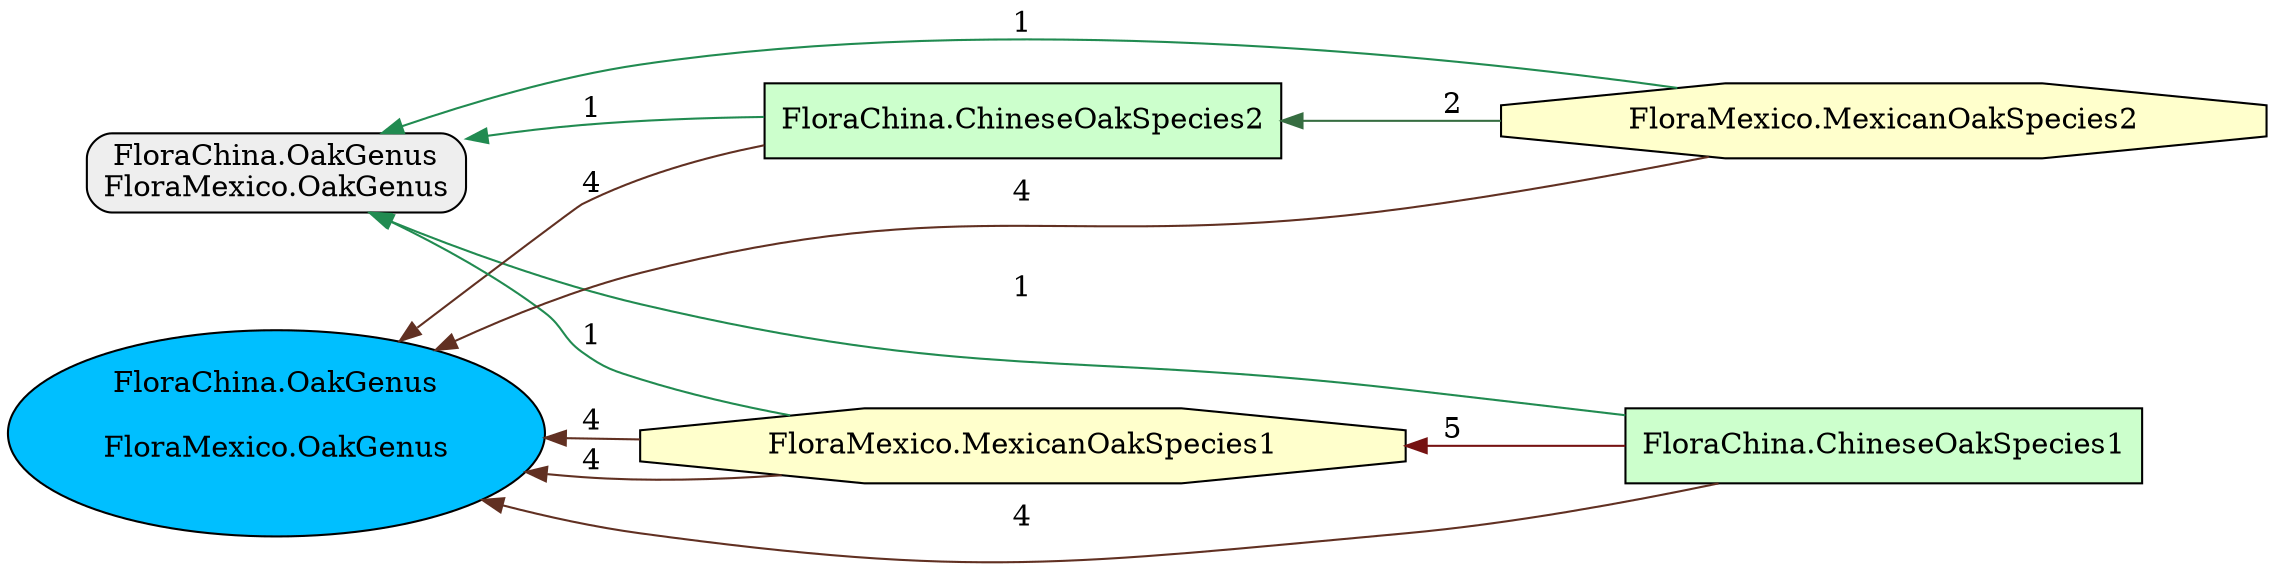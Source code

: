 digraph {

rankdir = RL

"FloraChina.ChineseOakSpecies1" [shape=box style="filled" fillcolor="#CCFFCC"]
"FloraChina.ChineseOakSpecies2" [shape=box style="filled" fillcolor="#CCFFCC"]
"FloraChina.OakGenus\nFloraMexico.OakGenus" [shape=box style="filled,rounded" fillcolor="#EEEEEE"]
"FloraMexico.MexicanOakSpecies1" [shape=octagon style="filled" fillcolor="#FFFFCC"]
"FloraMexico.MexicanOakSpecies2" [shape=octagon style="filled" fillcolor="#FFFFCC"]
"FloraChina.OakGenus\n\nFloraMexico.OakGenus\n\n" [shape=oval style="filled,rounded" fillcolor="#00BFFF"]
"FloraChina.ChineseOakSpecies1" -> "FloraChina.OakGenus\n\nFloraMexico.OakGenus\n\n" [style=filled,label=4,color="#613022"];
"FloraChina.ChineseOakSpecies1" -> "FloraChina.OakGenus\nFloraMexico.OakGenus" [style=filled,label=1,color="#218b51"];
"FloraChina.ChineseOakSpecies1" -> "FloraMexico.MexicanOakSpecies1" [style=filled,label=5,color="#761212"];
"FloraChina.ChineseOakSpecies2" -> "FloraChina.OakGenus\n\nFloraMexico.OakGenus\n\n" [style=filled,label=4,color="#613022"];
"FloraChina.ChineseOakSpecies2" -> "FloraChina.OakGenus\nFloraMexico.OakGenus" [style=filled,label=1,color="#218b51"];
"FloraMexico.MexicanOakSpecies1" -> "FloraChina.OakGenus\n\nFloraMexico.OakGenus\n\n" [style=filled,label=4,color="#613022"];
"FloraMexico.MexicanOakSpecies1" -> "FloraChina.OakGenus\nFloraMexico.OakGenus" [style=filled,label=1,color="#218b51"];
"FloraMexico.MexicanOakSpecies1" -> "FloraChina.OakGenus\n\nFloraMexico.OakGenus\n\n" [style=filled,label=4,color="#613022"];
"FloraMexico.MexicanOakSpecies2" -> "FloraChina.ChineseOakSpecies2" [style=filled,label=2,color="#366d41"];
"FloraMexico.MexicanOakSpecies2" -> "FloraChina.OakGenus\nFloraMexico.OakGenus" [style=filled,label=1,color="#218b51"];
"FloraMexico.MexicanOakSpecies2" -> "FloraChina.OakGenus\n\nFloraMexico.OakGenus\n\n" [style=filled,label=4,color="#613022"];
}
